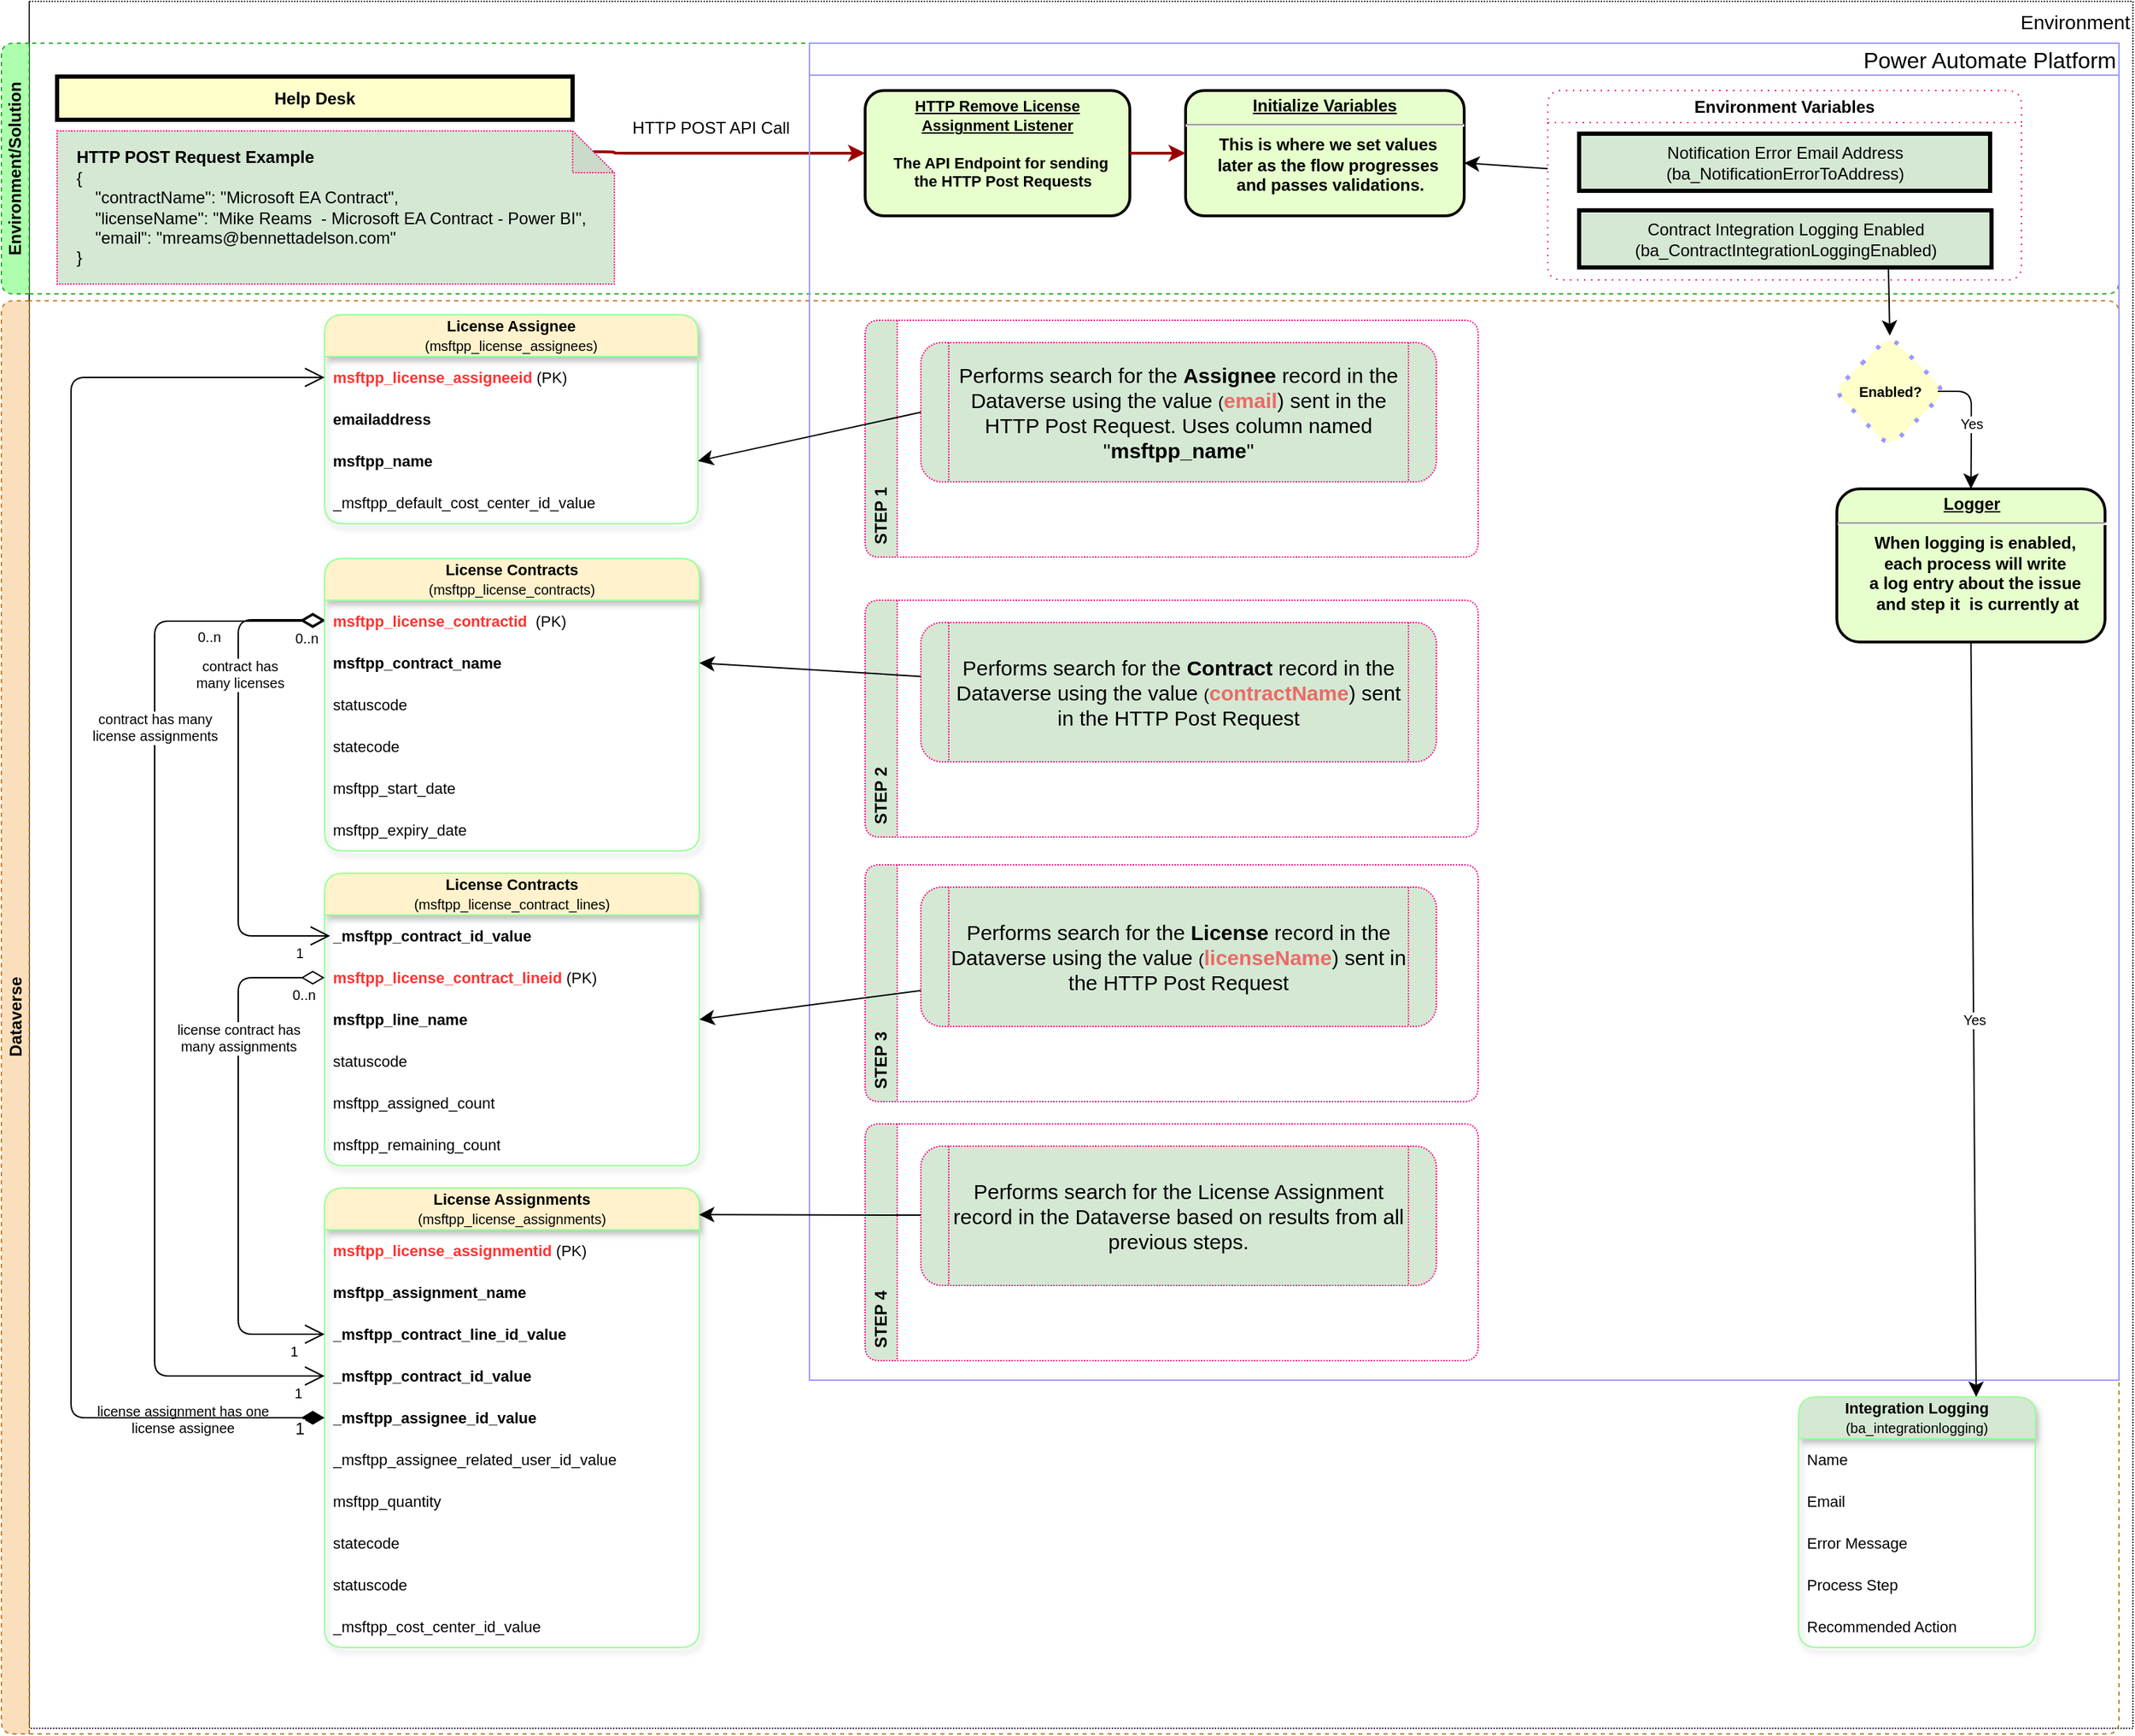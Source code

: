 <mxfile version="20.8.20" type="github" pages="2">
  <diagram name="HTTP Remove Listener" id="c7558073-3199-34d8-9f00-42111426c3f3">
    <mxGraphModel dx="2702" dy="1169" grid="1" gridSize="10" guides="1" tooltips="1" connect="1" arrows="1" fold="1" page="1" pageScale="1" pageWidth="826" pageHeight="1169" background="none" math="0" shadow="0">
      <root>
        <mxCell id="0" />
        <mxCell id="1" parent="0" />
        <mxCell id="TVsuiHT1ghC6Kj3LhSkQ-101" value="Environment" style="shape=process;whiteSpace=wrap;align=right;verticalAlign=top;size=0;fontStyle=0;strokeWidth=1;fontSize=14;rounded=1;arcSize=0;glass=0;dashed=1;shadow=0;fillColor=#FFFFFF;opacity=80;dashPattern=1 1;" vertex="1" parent="1">
          <mxGeometry x="-780" y="30" width="1510" height="1240" as="geometry" />
        </mxCell>
        <mxCell id="TVsuiHT1ghC6Kj3LhSkQ-143" value="Environment/Solution" style="swimlane;horizontal=0;whiteSpace=wrap;html=1;rounded=1;shadow=0;glass=0;dashed=1;strokeColor=#009900;strokeWidth=1;fontSize=12;fillColor=#99FF99;opacity=80;startSize=20;" vertex="1" parent="1">
          <mxGeometry x="-800" y="60" width="1520" height="180" as="geometry" />
        </mxCell>
        <mxCell id="12" value="Help Desk" style="whiteSpace=wrap;align=center;verticalAlign=middle;fontStyle=1;strokeWidth=3;fillColor=#FFFFCC" parent="TVsuiHT1ghC6Kj3LhSkQ-143" vertex="1">
          <mxGeometry x="40" y="24" width="370" height="31" as="geometry" />
        </mxCell>
        <mxCell id="52" value="HTTP POST API Call" style="text;spacingTop=-5;align=center" parent="TVsuiHT1ghC6Kj3LhSkQ-143" vertex="1">
          <mxGeometry x="474" y="52" width="71" height="20" as="geometry" />
        </mxCell>
        <mxCell id="55" value="" style="edgeStyle=elbowEdgeStyle;elbow=horizontal;strokeColor=#990000;strokeWidth=2;exitX=0;exitY=0;exitDx=385;exitDy=15;entryX=0;entryY=0.5;entryDx=0;entryDy=0;exitPerimeter=0;" parent="1" source="NLZe6_HgKIpcnijliFFJ-106" target="2" edge="1">
          <mxGeometry width="100" height="100" relative="1" as="geometry">
            <mxPoint x="-510" y="450" as="sourcePoint" />
            <mxPoint x="-410" y="350" as="targetPoint" />
            <Array as="points">
              <mxPoint x="-360" y="130" />
            </Array>
          </mxGeometry>
        </mxCell>
        <mxCell id="TVsuiHT1ghC6Kj3LhSkQ-110" value="Dataverse" style="swimlane;horizontal=0;whiteSpace=wrap;html=1;rounded=1;shadow=0;glass=0;dashed=1;strokeColor=#b46504;strokeWidth=1;fontSize=12;fillColor=#fad7ac;opacity=80;startSize=20;" vertex="1" parent="1">
          <mxGeometry x="-800" y="245" width="1520" height="1029" as="geometry" />
        </mxCell>
        <mxCell id="TVsuiHT1ghC6Kj3LhSkQ-102" value="&lt;b&gt;License Assignee&lt;/b&gt;&lt;br&gt;&lt;font style=&quot;font-size: 10px;&quot;&gt;(msftpp_license_assignees)&lt;/font&gt;" style="swimlane;fontStyle=0;childLayout=stackLayout;horizontal=1;startSize=30;horizontalStack=0;resizeParent=1;resizeParentMax=0;resizeLast=0;collapsible=1;marginBottom=0;whiteSpace=wrap;html=1;rounded=1;shadow=1;glass=0;strokeWidth=1;fontSize=11;strokeColor=#99FF99;fillColor=#FFF2CC;" vertex="1" parent="TVsuiHT1ghC6Kj3LhSkQ-110">
          <mxGeometry x="232" y="10" width="268" height="150" as="geometry" />
        </mxCell>
        <mxCell id="TVsuiHT1ghC6Kj3LhSkQ-103" value="msftpp_license_assigneeid&amp;nbsp;&lt;span style=&quot;font-weight: normal;&quot;&gt;&lt;font style=&quot;border-color: var(--border-color);&quot; color=&quot;#000000&quot;&gt;(PK)&lt;/font&gt;&lt;/span&gt;" style="text;strokeColor=none;fillColor=none;align=left;verticalAlign=middle;spacingLeft=4;spacingRight=4;overflow=hidden;points=[[0,0.5],[1,0.5]];portConstraint=eastwest;rotatable=0;whiteSpace=wrap;html=1;fontSize=11;fontStyle=1;shadow=0;fontColor=#FF3333;" vertex="1" parent="TVsuiHT1ghC6Kj3LhSkQ-102">
          <mxGeometry y="30" width="268" height="30" as="geometry" />
        </mxCell>
        <mxCell id="TVsuiHT1ghC6Kj3LhSkQ-104" value="emailaddress" style="text;strokeColor=none;fillColor=none;align=left;verticalAlign=middle;spacingLeft=4;spacingRight=4;overflow=hidden;points=[[0,0.5],[1,0.5]];portConstraint=eastwest;rotatable=0;whiteSpace=wrap;html=1;fontSize=11;fontStyle=1" vertex="1" parent="TVsuiHT1ghC6Kj3LhSkQ-102">
          <mxGeometry y="60" width="268" height="30" as="geometry" />
        </mxCell>
        <mxCell id="TVsuiHT1ghC6Kj3LhSkQ-105" value="msftpp_name" style="text;strokeColor=none;fillColor=none;align=left;verticalAlign=middle;spacingLeft=4;spacingRight=4;overflow=hidden;points=[[0,0.5],[1,0.5]];portConstraint=eastwest;rotatable=0;whiteSpace=wrap;html=1;fontSize=11;fontStyle=1" vertex="1" parent="TVsuiHT1ghC6Kj3LhSkQ-102">
          <mxGeometry y="90" width="268" height="30" as="geometry" />
        </mxCell>
        <mxCell id="TVsuiHT1ghC6Kj3LhSkQ-106" value="_msftpp_default_cost_center_id_value" style="text;strokeColor=none;fillColor=none;align=left;verticalAlign=middle;spacingLeft=4;spacingRight=4;overflow=hidden;points=[[0,0.5],[1,0.5]];portConstraint=eastwest;rotatable=0;whiteSpace=wrap;html=1;fontSize=11;fontStyle=0" vertex="1" parent="TVsuiHT1ghC6Kj3LhSkQ-102">
          <mxGeometry y="120" width="268" height="30" as="geometry" />
        </mxCell>
        <mxCell id="TVsuiHT1ghC6Kj3LhSkQ-111" value="&lt;b&gt;License Contracts &lt;br&gt;&lt;/b&gt;&lt;font style=&quot;font-size: 10px;&quot;&gt;(msftpp_license_contracts)&lt;/font&gt;" style="swimlane;fontStyle=0;childLayout=stackLayout;horizontal=1;startSize=30;horizontalStack=0;resizeParent=1;resizeParentMax=0;resizeLast=0;collapsible=1;marginBottom=0;whiteSpace=wrap;html=1;rounded=1;shadow=1;glass=0;strokeWidth=1;fontSize=11;strokeColor=#99FF99;fillColor=#FFF2CC;" vertex="1" parent="TVsuiHT1ghC6Kj3LhSkQ-110">
          <mxGeometry x="232" y="185" width="269" height="210" as="geometry" />
        </mxCell>
        <mxCell id="TVsuiHT1ghC6Kj3LhSkQ-112" value="msftpp_license_contractid&amp;nbsp;&amp;nbsp;&lt;span style=&quot;font-weight: normal;&quot;&gt;&lt;font color=&quot;#000000&quot;&gt;(PK)&lt;/font&gt;&lt;/span&gt;" style="text;strokeColor=none;fillColor=none;align=left;verticalAlign=middle;spacingLeft=4;spacingRight=4;overflow=hidden;points=[[0,0.5],[1,0.5]];portConstraint=eastwest;rotatable=0;whiteSpace=wrap;html=1;fontSize=11;fontStyle=1;shadow=0;fontColor=#FF3333;" vertex="1" parent="TVsuiHT1ghC6Kj3LhSkQ-111">
          <mxGeometry y="30" width="269" height="30" as="geometry" />
        </mxCell>
        <mxCell id="TVsuiHT1ghC6Kj3LhSkQ-113" value="msftpp_contract_name" style="text;strokeColor=none;fillColor=none;align=left;verticalAlign=middle;spacingLeft=4;spacingRight=4;overflow=hidden;points=[[0,0.5],[1,0.5]];portConstraint=eastwest;rotatable=0;whiteSpace=wrap;html=1;fontSize=11;fontStyle=1" vertex="1" parent="TVsuiHT1ghC6Kj3LhSkQ-111">
          <mxGeometry y="60" width="269" height="30" as="geometry" />
        </mxCell>
        <mxCell id="TVsuiHT1ghC6Kj3LhSkQ-114" value="statuscode" style="text;strokeColor=none;fillColor=none;align=left;verticalAlign=middle;spacingLeft=4;spacingRight=4;overflow=hidden;points=[[0,0.5],[1,0.5]];portConstraint=eastwest;rotatable=0;whiteSpace=wrap;html=1;fontSize=11;fontStyle=0" vertex="1" parent="TVsuiHT1ghC6Kj3LhSkQ-111">
          <mxGeometry y="90" width="269" height="30" as="geometry" />
        </mxCell>
        <mxCell id="TVsuiHT1ghC6Kj3LhSkQ-115" value="statecode" style="text;strokeColor=none;fillColor=none;align=left;verticalAlign=middle;spacingLeft=4;spacingRight=4;overflow=hidden;points=[[0,0.5],[1,0.5]];portConstraint=eastwest;rotatable=0;whiteSpace=wrap;html=1;fontSize=11;fontStyle=0" vertex="1" parent="TVsuiHT1ghC6Kj3LhSkQ-111">
          <mxGeometry y="120" width="269" height="30" as="geometry" />
        </mxCell>
        <mxCell id="TVsuiHT1ghC6Kj3LhSkQ-116" value="msftpp_start_date" style="text;strokeColor=none;fillColor=none;align=left;verticalAlign=middle;spacingLeft=4;spacingRight=4;overflow=hidden;points=[[0,0.5],[1,0.5]];portConstraint=eastwest;rotatable=0;whiteSpace=wrap;html=1;fontSize=11;fontStyle=0" vertex="1" parent="TVsuiHT1ghC6Kj3LhSkQ-111">
          <mxGeometry y="150" width="269" height="30" as="geometry" />
        </mxCell>
        <mxCell id="NLZe6_HgKIpcnijliFFJ-68" value="msftpp_expiry_date" style="text;strokeColor=none;fillColor=none;align=left;verticalAlign=middle;spacingLeft=4;spacingRight=4;overflow=hidden;points=[[0,0.5],[1,0.5]];portConstraint=eastwest;rotatable=0;whiteSpace=wrap;html=1;fontSize=11;fontStyle=0" vertex="1" parent="TVsuiHT1ghC6Kj3LhSkQ-111">
          <mxGeometry y="180" width="269" height="30" as="geometry" />
        </mxCell>
        <mxCell id="TVsuiHT1ghC6Kj3LhSkQ-118" value="&lt;b&gt;License Assignments&lt;br&gt;&lt;/b&gt;&lt;font style=&quot;font-size: 10px;&quot;&gt;(msftpp_license_assignments)&lt;/font&gt;" style="swimlane;fontStyle=0;childLayout=stackLayout;horizontal=1;startSize=30;horizontalStack=0;resizeParent=1;resizeParentMax=0;resizeLast=0;collapsible=1;marginBottom=0;whiteSpace=wrap;html=1;rounded=1;shadow=1;glass=0;strokeWidth=1;fontSize=11;strokeColor=#99FF99;fillColor=#FFF2CC;" vertex="1" parent="TVsuiHT1ghC6Kj3LhSkQ-110">
          <mxGeometry x="232" y="637" width="269" height="330" as="geometry" />
        </mxCell>
        <mxCell id="TVsuiHT1ghC6Kj3LhSkQ-119" value="msftpp_license_assignmentid&amp;nbsp;&lt;span style=&quot;font-weight: normal;&quot;&gt;&lt;font color=&quot;#000000&quot;&gt;(PK)&lt;/font&gt;&lt;/span&gt;" style="text;strokeColor=none;fillColor=none;align=left;verticalAlign=middle;spacingLeft=4;spacingRight=4;overflow=hidden;points=[[0,0.5],[1,0.5]];portConstraint=eastwest;rotatable=0;whiteSpace=wrap;html=1;fontSize=11;fontStyle=1;shadow=0;fontColor=#FF3333;" vertex="1" parent="TVsuiHT1ghC6Kj3LhSkQ-118">
          <mxGeometry y="30" width="269" height="30" as="geometry" />
        </mxCell>
        <mxCell id="TVsuiHT1ghC6Kj3LhSkQ-120" value="msftpp_assignment_name" style="text;strokeColor=none;fillColor=none;align=left;verticalAlign=middle;spacingLeft=4;spacingRight=4;overflow=hidden;points=[[0,0.5],[1,0.5]];portConstraint=eastwest;rotatable=0;whiteSpace=wrap;html=1;fontSize=11;fontStyle=1" vertex="1" parent="TVsuiHT1ghC6Kj3LhSkQ-118">
          <mxGeometry y="60" width="269" height="30" as="geometry" />
        </mxCell>
        <mxCell id="TVsuiHT1ghC6Kj3LhSkQ-122" value="_msftpp_contract_line_id_value" style="text;strokeColor=none;fillColor=none;align=left;verticalAlign=middle;spacingLeft=4;spacingRight=4;overflow=hidden;points=[[0,0.5],[1,0.5]];portConstraint=eastwest;rotatable=0;whiteSpace=wrap;html=1;fontSize=11;fontStyle=1" vertex="1" parent="TVsuiHT1ghC6Kj3LhSkQ-118">
          <mxGeometry y="90" width="269" height="30" as="geometry" />
        </mxCell>
        <mxCell id="TVsuiHT1ghC6Kj3LhSkQ-121" value="_msftpp_contract_id_value" style="text;strokeColor=none;fillColor=none;align=left;verticalAlign=middle;spacingLeft=4;spacingRight=4;overflow=hidden;points=[[0,0.5],[1,0.5]];portConstraint=eastwest;rotatable=0;whiteSpace=wrap;html=1;fontSize=11;fontStyle=1" vertex="1" parent="TVsuiHT1ghC6Kj3LhSkQ-118">
          <mxGeometry y="120" width="269" height="30" as="geometry" />
        </mxCell>
        <mxCell id="TVsuiHT1ghC6Kj3LhSkQ-123" value="_msftpp_assignee_id_value" style="text;strokeColor=none;fillColor=none;align=left;verticalAlign=middle;spacingLeft=4;spacingRight=4;overflow=hidden;points=[[0,0.5],[1,0.5]];portConstraint=eastwest;rotatable=0;whiteSpace=wrap;html=1;fontSize=11;fontStyle=1" vertex="1" parent="TVsuiHT1ghC6Kj3LhSkQ-118">
          <mxGeometry y="150" width="269" height="30" as="geometry" />
        </mxCell>
        <mxCell id="TVsuiHT1ghC6Kj3LhSkQ-142" value="_msftpp_assignee_related_user_id_value" style="text;strokeColor=none;fillColor=none;align=left;verticalAlign=middle;spacingLeft=4;spacingRight=4;overflow=hidden;points=[[0,0.5],[1,0.5]];portConstraint=eastwest;rotatable=0;whiteSpace=wrap;html=1;fontSize=11;fontStyle=0" vertex="1" parent="TVsuiHT1ghC6Kj3LhSkQ-118">
          <mxGeometry y="180" width="269" height="30" as="geometry" />
        </mxCell>
        <mxCell id="TVsuiHT1ghC6Kj3LhSkQ-139" value="msftpp_quantity" style="text;strokeColor=none;fillColor=none;align=left;verticalAlign=middle;spacingLeft=4;spacingRight=4;overflow=hidden;points=[[0,0.5],[1,0.5]];portConstraint=eastwest;rotatable=0;whiteSpace=wrap;html=1;fontSize=11;fontStyle=0" vertex="1" parent="TVsuiHT1ghC6Kj3LhSkQ-118">
          <mxGeometry y="210" width="269" height="30" as="geometry" />
        </mxCell>
        <mxCell id="TVsuiHT1ghC6Kj3LhSkQ-140" value="statecode" style="text;strokeColor=none;fillColor=none;align=left;verticalAlign=middle;spacingLeft=4;spacingRight=4;overflow=hidden;points=[[0,0.5],[1,0.5]];portConstraint=eastwest;rotatable=0;whiteSpace=wrap;html=1;fontSize=11;fontStyle=0" vertex="1" parent="TVsuiHT1ghC6Kj3LhSkQ-118">
          <mxGeometry y="240" width="269" height="30" as="geometry" />
        </mxCell>
        <mxCell id="TVsuiHT1ghC6Kj3LhSkQ-141" value="statuscode" style="text;strokeColor=none;fillColor=none;align=left;verticalAlign=middle;spacingLeft=4;spacingRight=4;overflow=hidden;points=[[0,0.5],[1,0.5]];portConstraint=eastwest;rotatable=0;whiteSpace=wrap;html=1;fontSize=11;fontStyle=0" vertex="1" parent="TVsuiHT1ghC6Kj3LhSkQ-118">
          <mxGeometry y="270" width="269" height="30" as="geometry" />
        </mxCell>
        <mxCell id="TVsuiHT1ghC6Kj3LhSkQ-189" value="_msftpp_cost_center_id_value" style="text;strokeColor=none;fillColor=none;align=left;verticalAlign=middle;spacingLeft=4;spacingRight=4;overflow=hidden;points=[[0,0.5],[1,0.5]];portConstraint=eastwest;rotatable=0;whiteSpace=wrap;html=1;fontSize=11;fontStyle=0" vertex="1" parent="TVsuiHT1ghC6Kj3LhSkQ-118">
          <mxGeometry y="300" width="269" height="30" as="geometry" />
        </mxCell>
        <mxCell id="TVsuiHT1ghC6Kj3LhSkQ-124" value="&lt;b&gt;License Contracts &lt;br&gt;&lt;/b&gt;&lt;font style=&quot;font-size: 10px;&quot;&gt;(msftpp_license_contract_lines)&lt;/font&gt;" style="swimlane;fontStyle=0;childLayout=stackLayout;horizontal=1;startSize=30;horizontalStack=0;resizeParent=1;resizeParentMax=0;resizeLast=0;collapsible=1;marginBottom=0;whiteSpace=wrap;html=1;rounded=1;shadow=1;glass=0;strokeWidth=1;fontSize=11;strokeColor=#99FF99;fillColor=#FFF2CC;" vertex="1" parent="TVsuiHT1ghC6Kj3LhSkQ-110">
          <mxGeometry x="232" y="411" width="269" height="210" as="geometry" />
        </mxCell>
        <mxCell id="TVsuiHT1ghC6Kj3LhSkQ-126" value="_msftpp_contract_id_value" style="text;strokeColor=none;fillColor=none;align=left;verticalAlign=middle;spacingLeft=4;spacingRight=4;overflow=hidden;points=[[0,0.5],[1,0.5]];portConstraint=eastwest;rotatable=0;whiteSpace=wrap;html=1;fontSize=11;fontStyle=1" vertex="1" parent="TVsuiHT1ghC6Kj3LhSkQ-124">
          <mxGeometry y="30" width="269" height="30" as="geometry" />
        </mxCell>
        <mxCell id="TVsuiHT1ghC6Kj3LhSkQ-125" value="msftpp_license_contract_lineid&amp;nbsp;&lt;span style=&quot;font-weight: normal;&quot;&gt;&lt;font color=&quot;#000000&quot;&gt;(PK)&lt;/font&gt;&lt;/span&gt;" style="text;strokeColor=none;fillColor=none;align=left;verticalAlign=middle;spacingLeft=4;spacingRight=4;overflow=hidden;points=[[0,0.5],[1,0.5]];portConstraint=eastwest;rotatable=0;whiteSpace=wrap;html=1;fontSize=11;fontStyle=1;shadow=0;fontColor=#FF3333;" vertex="1" parent="TVsuiHT1ghC6Kj3LhSkQ-124">
          <mxGeometry y="60" width="269" height="30" as="geometry" />
        </mxCell>
        <mxCell id="TVsuiHT1ghC6Kj3LhSkQ-127" value="msftpp_line_name" style="text;strokeColor=none;fillColor=none;align=left;verticalAlign=middle;spacingLeft=4;spacingRight=4;overflow=hidden;points=[[0,0.5],[1,0.5]];portConstraint=eastwest;rotatable=0;whiteSpace=wrap;html=1;fontSize=11;fontStyle=1" vertex="1" parent="TVsuiHT1ghC6Kj3LhSkQ-124">
          <mxGeometry y="90" width="269" height="30" as="geometry" />
        </mxCell>
        <mxCell id="TVsuiHT1ghC6Kj3LhSkQ-129" value="statuscode" style="text;strokeColor=none;fillColor=none;align=left;verticalAlign=middle;spacingLeft=4;spacingRight=4;overflow=hidden;points=[[0,0.5],[1,0.5]];portConstraint=eastwest;rotatable=0;whiteSpace=wrap;html=1;fontSize=11;fontStyle=0" vertex="1" parent="TVsuiHT1ghC6Kj3LhSkQ-124">
          <mxGeometry y="120" width="269" height="30" as="geometry" />
        </mxCell>
        <mxCell id="NLZe6_HgKIpcnijliFFJ-67" value="msftpp_assigned_count" style="text;strokeColor=none;fillColor=none;align=left;verticalAlign=middle;spacingLeft=4;spacingRight=4;overflow=hidden;points=[[0,0.5],[1,0.5]];portConstraint=eastwest;rotatable=0;whiteSpace=wrap;html=1;fontSize=11;fontStyle=0" vertex="1" parent="TVsuiHT1ghC6Kj3LhSkQ-124">
          <mxGeometry y="150" width="269" height="30" as="geometry" />
        </mxCell>
        <mxCell id="NLZe6_HgKIpcnijliFFJ-73" value="msftpp_remaining_count" style="text;strokeColor=none;fillColor=none;align=left;verticalAlign=middle;spacingLeft=4;spacingRight=4;overflow=hidden;points=[[0,0.5],[1,0.5]];portConstraint=eastwest;rotatable=0;whiteSpace=wrap;html=1;fontSize=11;fontStyle=0" vertex="1" parent="TVsuiHT1ghC6Kj3LhSkQ-124">
          <mxGeometry y="180" width="269" height="30" as="geometry" />
        </mxCell>
        <mxCell id="TVsuiHT1ghC6Kj3LhSkQ-130" value="&lt;b&gt;Integration Logging&lt;br&gt;&lt;/b&gt;&lt;font style=&quot;font-size: 10px;&quot;&gt;(ba_integrationlogging)&lt;/font&gt;" style="swimlane;fontStyle=0;childLayout=stackLayout;horizontal=1;startSize=30;horizontalStack=0;resizeParent=1;resizeParentMax=0;resizeLast=0;collapsible=1;marginBottom=0;whiteSpace=wrap;html=1;rounded=1;shadow=1;glass=0;strokeWidth=1;fontSize=11;strokeColor=#99FF99;fillColor=#D5E8D4;" vertex="1" parent="TVsuiHT1ghC6Kj3LhSkQ-110">
          <mxGeometry x="1290" y="787" width="170" height="180" as="geometry" />
        </mxCell>
        <mxCell id="TVsuiHT1ghC6Kj3LhSkQ-132" value="Name" style="text;strokeColor=none;fillColor=none;align=left;verticalAlign=middle;spacingLeft=4;spacingRight=4;overflow=hidden;points=[[0,0.5],[1,0.5]];portConstraint=eastwest;rotatable=0;whiteSpace=wrap;html=1;fontSize=11;fontStyle=0" vertex="1" parent="TVsuiHT1ghC6Kj3LhSkQ-130">
          <mxGeometry y="30" width="170" height="30" as="geometry" />
        </mxCell>
        <mxCell id="TVsuiHT1ghC6Kj3LhSkQ-133" value="Email" style="text;strokeColor=none;fillColor=none;align=left;verticalAlign=middle;spacingLeft=4;spacingRight=4;overflow=hidden;points=[[0,0.5],[1,0.5]];portConstraint=eastwest;rotatable=0;whiteSpace=wrap;html=1;fontSize=11;fontStyle=0" vertex="1" parent="TVsuiHT1ghC6Kj3LhSkQ-130">
          <mxGeometry y="60" width="170" height="30" as="geometry" />
        </mxCell>
        <mxCell id="TVsuiHT1ghC6Kj3LhSkQ-134" value="Error Message" style="text;strokeColor=none;fillColor=none;align=left;verticalAlign=middle;spacingLeft=4;spacingRight=4;overflow=hidden;points=[[0,0.5],[1,0.5]];portConstraint=eastwest;rotatable=0;whiteSpace=wrap;html=1;fontSize=11;fontStyle=0" vertex="1" parent="TVsuiHT1ghC6Kj3LhSkQ-130">
          <mxGeometry y="90" width="170" height="30" as="geometry" />
        </mxCell>
        <mxCell id="TVsuiHT1ghC6Kj3LhSkQ-135" value="Process Step" style="text;strokeColor=none;fillColor=none;align=left;verticalAlign=middle;spacingLeft=4;spacingRight=4;overflow=hidden;points=[[0,0.5],[1,0.5]];portConstraint=eastwest;rotatable=0;whiteSpace=wrap;html=1;fontSize=11;fontStyle=0" vertex="1" parent="TVsuiHT1ghC6Kj3LhSkQ-130">
          <mxGeometry y="120" width="170" height="30" as="geometry" />
        </mxCell>
        <mxCell id="TVsuiHT1ghC6Kj3LhSkQ-136" value="Recommended Action" style="text;strokeColor=none;fillColor=none;align=left;verticalAlign=middle;spacingLeft=4;spacingRight=4;overflow=hidden;points=[[0,0.5],[1,0.5]];portConstraint=eastwest;rotatable=0;whiteSpace=wrap;html=1;fontSize=11;fontStyle=0" vertex="1" parent="TVsuiHT1ghC6Kj3LhSkQ-130">
          <mxGeometry y="150" width="170" height="30" as="geometry" />
        </mxCell>
        <mxCell id="TVsuiHT1ghC6Kj3LhSkQ-179" value="contract has &lt;br&gt;many licenses" style="endArrow=open;endSize=12;startArrow=diamondThin;startSize=14;startFill=0;edgeStyle=orthogonalEdgeStyle;rounded=1;fontSize=10;fontColor=#000000;jumpStyle=arc;labelPosition=center;verticalLabelPosition=top;align=center;verticalAlign=middle;textDirection=ltr;html=1;" edge="1" parent="TVsuiHT1ghC6Kj3LhSkQ-110" source="TVsuiHT1ghC6Kj3LhSkQ-112">
          <mxGeometry x="-0.434" y="1" relative="1" as="geometry">
            <mxPoint x="213" y="229" as="sourcePoint" />
            <mxPoint x="236" y="456" as="targetPoint" />
            <Array as="points">
              <mxPoint x="170" y="229" />
              <mxPoint x="170" y="456" />
            </Array>
            <mxPoint as="offset" />
          </mxGeometry>
        </mxCell>
        <mxCell id="TVsuiHT1ghC6Kj3LhSkQ-180" value="0..n" style="edgeLabel;resizable=0;html=1;align=left;verticalAlign=top;rounded=1;shadow=0;glass=0;dashed=1;dashPattern=1 1;sketch=1;strokeColor=#009900;strokeWidth=1;fontSize=10;fontColor=#000000;fillColor=#99FF99;opacity=80;" connectable="0" vertex="1" parent="TVsuiHT1ghC6Kj3LhSkQ-179">
          <mxGeometry x="-1" relative="1" as="geometry">
            <mxPoint x="-93" as="offset" />
          </mxGeometry>
        </mxCell>
        <mxCell id="TVsuiHT1ghC6Kj3LhSkQ-181" value="1" style="edgeLabel;resizable=0;html=1;align=right;verticalAlign=top;rounded=1;shadow=0;glass=0;dashed=1;dashPattern=1 1;sketch=1;strokeColor=#009900;strokeWidth=1;fontSize=10;fontColor=#000000;fillColor=#99FF99;opacity=80;" connectable="0" vertex="1" parent="TVsuiHT1ghC6Kj3LhSkQ-179">
          <mxGeometry x="1" relative="1" as="geometry">
            <mxPoint x="-19" as="offset" />
          </mxGeometry>
        </mxCell>
        <mxCell id="TVsuiHT1ghC6Kj3LhSkQ-182" value="contract has many&lt;br&gt;license assignments" style="endArrow=open;html=1;endSize=12;startArrow=diamondThin;startSize=14;startFill=0;edgeStyle=orthogonalEdgeStyle;rounded=1;fontSize=10;fontColor=#000000;exitX=0;exitY=0.5;exitDx=0;exitDy=0;" edge="1" parent="TVsuiHT1ghC6Kj3LhSkQ-110" source="TVsuiHT1ghC6Kj3LhSkQ-112" target="TVsuiHT1ghC6Kj3LhSkQ-121">
          <mxGeometry x="-0.497" relative="1" as="geometry">
            <mxPoint x="-137" y="429" as="sourcePoint" />
            <mxPoint x="253" y="772" as="targetPoint" />
            <Array as="points">
              <mxPoint x="110" y="230" />
              <mxPoint x="110" y="772" />
            </Array>
            <mxPoint as="offset" />
          </mxGeometry>
        </mxCell>
        <mxCell id="TVsuiHT1ghC6Kj3LhSkQ-183" value="0..n" style="edgeLabel;resizable=0;html=1;align=left;verticalAlign=top;rounded=1;shadow=0;glass=0;dashed=1;dashPattern=1 1;sketch=1;strokeColor=#009900;strokeWidth=1;fontSize=10;fontColor=#000000;fillColor=#99FF99;opacity=80;" connectable="0" vertex="1" parent="TVsuiHT1ghC6Kj3LhSkQ-182">
          <mxGeometry x="-1" relative="1" as="geometry">
            <mxPoint x="-23" as="offset" />
          </mxGeometry>
        </mxCell>
        <mxCell id="TVsuiHT1ghC6Kj3LhSkQ-184" value="1" style="edgeLabel;resizable=0;html=1;align=right;verticalAlign=top;rounded=1;shadow=0;glass=0;dashed=1;dashPattern=1 1;sketch=1;strokeColor=#009900;strokeWidth=1;fontSize=10;fontColor=#000000;fillColor=#99FF99;opacity=80;" connectable="0" vertex="1" parent="TVsuiHT1ghC6Kj3LhSkQ-182">
          <mxGeometry x="1" relative="1" as="geometry">
            <mxPoint x="-16" as="offset" />
          </mxGeometry>
        </mxCell>
        <mxCell id="NLZe6_HgKIpcnijliFFJ-74" value="license contract has &lt;br&gt;many assignments" style="endArrow=open;endSize=12;startArrow=diamondThin;startSize=14;startFill=0;edgeStyle=orthogonalEdgeStyle;rounded=1;fontSize=10;fontColor=#000000;jumpStyle=arc;labelPosition=center;verticalLabelPosition=top;align=center;verticalAlign=middle;textDirection=ltr;html=1;exitX=0;exitY=0.5;exitDx=0;exitDy=0;entryX=0;entryY=0.5;entryDx=0;entryDy=0;" edge="1" parent="TVsuiHT1ghC6Kj3LhSkQ-110" source="TVsuiHT1ghC6Kj3LhSkQ-125" target="TVsuiHT1ghC6Kj3LhSkQ-122">
          <mxGeometry x="-0.448" relative="1" as="geometry">
            <mxPoint x="223" y="268" as="sourcePoint" />
            <mxPoint x="246" y="495" as="targetPoint" />
            <Array as="points">
              <mxPoint x="170" y="486" />
              <mxPoint x="170" y="742" />
            </Array>
            <mxPoint as="offset" />
          </mxGeometry>
        </mxCell>
        <mxCell id="NLZe6_HgKIpcnijliFFJ-75" value="0..n" style="edgeLabel;resizable=0;html=1;align=left;verticalAlign=top;rounded=1;shadow=0;glass=0;dashed=1;dashPattern=1 1;sketch=1;strokeColor=#009900;strokeWidth=1;fontSize=10;fontColor=#000000;fillColor=#99FF99;opacity=80;" connectable="0" vertex="1" parent="NLZe6_HgKIpcnijliFFJ-74">
          <mxGeometry x="-1" relative="1" as="geometry">
            <mxPoint x="-25" as="offset" />
          </mxGeometry>
        </mxCell>
        <mxCell id="NLZe6_HgKIpcnijliFFJ-76" value="1" style="edgeLabel;resizable=0;html=1;align=right;verticalAlign=top;rounded=1;shadow=0;glass=0;dashed=1;dashPattern=1 1;sketch=1;strokeColor=#009900;strokeWidth=1;fontSize=10;fontColor=#000000;fillColor=#99FF99;opacity=80;" connectable="0" vertex="1" parent="NLZe6_HgKIpcnijliFFJ-74">
          <mxGeometry x="1" relative="1" as="geometry">
            <mxPoint x="-19" as="offset" />
          </mxGeometry>
        </mxCell>
        <mxCell id="NLZe6_HgKIpcnijliFFJ-85" value="1" style="endArrow=open;html=1;endSize=12;startArrow=diamondThin;startSize=14;startFill=1;edgeStyle=orthogonalEdgeStyle;align=left;verticalAlign=bottom;rounded=1;fontSize=12;fontColor=#000000;entryX=0;entryY=0.5;entryDx=0;entryDy=0;exitX=0;exitY=0.5;exitDx=0;exitDy=0;" edge="1" parent="TVsuiHT1ghC6Kj3LhSkQ-110" source="TVsuiHT1ghC6Kj3LhSkQ-123" target="TVsuiHT1ghC6Kj3LhSkQ-103">
          <mxGeometry x="-0.959" y="17" relative="1" as="geometry">
            <mxPoint x="-210" y="439" as="sourcePoint" />
            <mxPoint x="-50" y="439" as="targetPoint" />
            <Array as="points">
              <mxPoint x="50" y="802" />
              <mxPoint x="50" y="55" />
            </Array>
            <mxPoint as="offset" />
          </mxGeometry>
        </mxCell>
        <mxCell id="NLZe6_HgKIpcnijliFFJ-87" value="&lt;div style=&quot;font-size: 10px;&quot;&gt;license assignment has one&lt;/div&gt;&lt;div style=&quot;font-size: 10px;&quot;&gt;license assignee&lt;/div&gt;" style="edgeLabel;html=1;align=center;verticalAlign=middle;resizable=0;points=[];fontSize=10;fontColor=#000000;labelBackgroundColor=none;" vertex="1" connectable="0" parent="NLZe6_HgKIpcnijliFFJ-85">
          <mxGeometry x="-0.304" y="-2" relative="1" as="geometry">
            <mxPoint x="78" y="205" as="offset" />
          </mxGeometry>
        </mxCell>
        <mxCell id="NLZe6_HgKIpcnijliFFJ-69" value="Power Automate Platform" style="swimlane;whiteSpace=wrap;html=1;fontSize=16;strokeColor=#9999FF;fontStyle=0;align=right;" vertex="1" parent="1">
          <mxGeometry x="-220" y="60" width="940" height="960" as="geometry" />
        </mxCell>
        <mxCell id="2" value="&lt;p style=&quot;margin: 0px; margin-top: 4px; text-align: center; text-decoration: underline;&quot;&gt;&lt;/p&gt;&lt;u style=&quot;font-size: 11px;&quot;&gt;&lt;font style=&quot;font-size: 11px;&quot;&gt;HTTP Remove License &lt;br&gt;Assignment Listener&lt;/font&gt;&lt;/u&gt;&lt;p style=&quot;margin: 0px 0px 0px 8px; font-size: 11px;&quot;&gt;&lt;br&gt;&lt;/p&gt;&lt;p style=&quot;margin: 0px 0px 0px 8px; font-size: 11px;&quot;&gt;The API Endpoint for sending&amp;nbsp;&lt;/p&gt;&lt;p style=&quot;margin: 0px 0px 0px 8px; font-size: 11px;&quot;&gt;the HTTP Post Requests&lt;/p&gt;" style="verticalAlign=middle;align=center;overflow=fill;fontSize=12;fontFamily=Helvetica;html=1;rounded=1;fontStyle=1;strokeWidth=2;fillColor=#E6FFCC" parent="NLZe6_HgKIpcnijliFFJ-69" vertex="1">
          <mxGeometry x="40" y="34" width="190" height="90" as="geometry" />
        </mxCell>
        <mxCell id="6" value="&lt;p style=&quot;margin: 0px; margin-top: 4px; text-align: center; text-decoration: underline;&quot;&gt;&lt;strong&gt;Initialize Variables&lt;/strong&gt;&lt;/p&gt;&lt;hr&gt;&lt;p style=&quot;margin: 0px; margin-left: 8px;&quot;&gt;This is where we set values&amp;nbsp;&lt;/p&gt;&lt;p style=&quot;margin: 0px; margin-left: 8px;&quot;&gt;later as the flow progresses&amp;nbsp;&lt;/p&gt;&lt;p style=&quot;margin: 0px; margin-left: 8px;&quot;&gt;and passes validations.&lt;/p&gt;" style="verticalAlign=middle;align=center;overflow=fill;fontSize=12;fontFamily=Helvetica;html=1;rounded=1;fontStyle=1;strokeWidth=2;fillColor=#E6FFCC" parent="NLZe6_HgKIpcnijliFFJ-69" vertex="1">
          <mxGeometry x="270" y="34" width="200" height="90" as="geometry" />
        </mxCell>
        <mxCell id="67" value="" style="edgeStyle=elbowEdgeStyle;elbow=horizontal;strokeColor=#990000;strokeWidth=2;entryX=0;entryY=0.5;entryDx=0;entryDy=0;" parent="NLZe6_HgKIpcnijliFFJ-69" source="2" target="6" edge="1">
          <mxGeometry width="100" height="100" relative="1" as="geometry">
            <mxPoint x="459" y="22" as="sourcePoint" />
            <mxPoint x="533" y="-159" as="targetPoint" />
          </mxGeometry>
        </mxCell>
        <mxCell id="NLZe6_HgKIpcnijliFFJ-97" value="Enabled?" style="rhombus;whiteSpace=wrap;html=1;fillColor=#FFFFCC;fontStyle=1;strokeWidth=3;rounded=1;dashed=1;dashPattern=1 4;labelBackgroundColor=none;strokeColor=#9999FF;fontSize=10;fontColor=#000000;" vertex="1" parent="NLZe6_HgKIpcnijliFFJ-69">
          <mxGeometry x="735.5" y="210" width="80" height="80" as="geometry" />
        </mxCell>
        <mxCell id="NLZe6_HgKIpcnijliFFJ-100" value="Environment Variables" style="swimlane;whiteSpace=wrap;html=1;rounded=1;dashed=1;dashPattern=1 4;labelBackgroundColor=none;strokeColor=#FF0080;strokeWidth=1;fontSize=12;fontColor=#000000;" vertex="1" parent="NLZe6_HgKIpcnijliFFJ-69">
          <mxGeometry x="530" y="34" width="340" height="136" as="geometry" />
        </mxCell>
        <mxCell id="NLZe6_HgKIpcnijliFFJ-104" value="Notification Error Email Address&#xa;(ba_NotificationErrorToAddress)" style="whiteSpace=wrap;align=center;verticalAlign=middle;fontStyle=0;strokeWidth=3;fillColor=#D5E8D4;" vertex="1" parent="NLZe6_HgKIpcnijliFFJ-100">
          <mxGeometry x="22.5" y="31" width="295" height="41" as="geometry" />
        </mxCell>
        <mxCell id="NLZe6_HgKIpcnijliFFJ-96" value="Contract Integration Logging Enabled&#xa;(ba_ContractIntegrationLoggingEnabled)" style="whiteSpace=wrap;align=center;verticalAlign=middle;fontStyle=0;strokeWidth=3;fillColor=#D5E8D4;" vertex="1" parent="NLZe6_HgKIpcnijliFFJ-100">
          <mxGeometry x="22.5" y="86" width="296" height="41" as="geometry" />
        </mxCell>
        <mxCell id="NLZe6_HgKIpcnijliFFJ-102" value="" style="endArrow=classic;html=1;rounded=1;fontSize=10;fontColor=#000000;startSize=8;endSize=8;" edge="1" parent="NLZe6_HgKIpcnijliFFJ-69" source="NLZe6_HgKIpcnijliFFJ-100" target="6">
          <mxGeometry width="50" height="50" relative="1" as="geometry">
            <mxPoint x="980" y="310" as="sourcePoint" />
            <mxPoint x="1030" y="260" as="targetPoint" />
          </mxGeometry>
        </mxCell>
        <mxCell id="NLZe6_HgKIpcnijliFFJ-99" value="" style="edgeStyle=none;rounded=1;orthogonalLoop=1;jettySize=auto;html=1;fontSize=10;fontColor=#000000;startSize=8;endSize=8;entryX=0.5;entryY=0;entryDx=0;entryDy=0;exitX=0.75;exitY=1;exitDx=0;exitDy=0;" edge="1" parent="NLZe6_HgKIpcnijliFFJ-69" source="NLZe6_HgKIpcnijliFFJ-96" target="NLZe6_HgKIpcnijliFFJ-97">
          <mxGeometry relative="1" as="geometry">
            <mxPoint x="800" y="688" as="sourcePoint" />
            <mxPoint x="801" y="730" as="targetPoint" />
          </mxGeometry>
        </mxCell>
        <mxCell id="NLZe6_HgKIpcnijliFFJ-108" value="&amp;nbsp; STEP 1" style="swimlane;horizontal=0;whiteSpace=wrap;html=1;rounded=1;dashed=1;dashPattern=1 1;labelBackgroundColor=none;strokeColor=#FF0080;strokeWidth=1;fontSize=12;fontColor=#000000;fillColor=#D5E8D4;align=left;" vertex="1" parent="NLZe6_HgKIpcnijliFFJ-69">
          <mxGeometry x="40" y="199" width="440" height="170" as="geometry" />
        </mxCell>
        <mxCell id="NLZe6_HgKIpcnijliFFJ-109" value="&lt;font style=&quot;border-color: var(--border-color); font-size: 15px;&quot; color=&quot;#000000&quot;&gt;Performs search for the&amp;nbsp;&lt;b style=&quot;border-color: var(--border-color);&quot;&gt;Assignee&amp;nbsp;&lt;/b&gt;record in the Dataverse using the value&amp;nbsp;&lt;/font&gt;(&lt;b style=&quot;border-color: var(--border-color); font-size: 15px;&quot;&gt;&lt;font style=&quot;border-color: var(--border-color);&quot; color=&quot;#ea6b66&quot;&gt;email&lt;/font&gt;&lt;/b&gt;&lt;span style=&quot;border-color: var(--border-color); font-size: 15px;&quot;&gt;) sent in the HTTP Post Request. Uses column named &quot;&lt;b&gt;msftpp_name&lt;/b&gt;&quot;&lt;/span&gt;" style="shape=process;whiteSpace=wrap;html=1;backgroundOutline=1;rounded=1;dashed=1;dashPattern=1 1;labelBackgroundColor=none;strokeColor=#FF0080;strokeWidth=1;fontSize=12;fontColor=#000000;fillColor=#D5E8D4;size=0.054;" vertex="1" parent="NLZe6_HgKIpcnijliFFJ-108">
          <mxGeometry x="40" y="16" width="370" height="100" as="geometry" />
        </mxCell>
        <mxCell id="NLZe6_HgKIpcnijliFFJ-110" value="&amp;nbsp; STEP 2" style="swimlane;horizontal=0;whiteSpace=wrap;html=1;rounded=1;dashed=1;dashPattern=1 1;labelBackgroundColor=none;strokeColor=#FF0080;strokeWidth=1;fontSize=12;fontColor=#000000;fillColor=#D5E8D4;align=left;" vertex="1" parent="NLZe6_HgKIpcnijliFFJ-69">
          <mxGeometry x="40" y="400" width="440" height="170" as="geometry" />
        </mxCell>
        <mxCell id="NLZe6_HgKIpcnijliFFJ-111" value="&lt;font style=&quot;border-color: var(--border-color); font-size: 15px;&quot; color=&quot;#000000&quot;&gt;Performs search for the&amp;nbsp;&lt;b style=&quot;border-color: var(--border-color);&quot;&gt;Contract&amp;nbsp;&lt;/b&gt;record in the Dataverse using the value&amp;nbsp;&lt;/font&gt;(&lt;b style=&quot;border-color: var(--border-color); font-size: 15px;&quot;&gt;&lt;font style=&quot;border-color: var(--border-color);&quot; color=&quot;#ea6b66&quot;&gt;contractName&lt;/font&gt;&lt;/b&gt;&lt;span style=&quot;border-color: var(--border-color); font-size: 15px;&quot;&gt;) sent in the HTTP Post Request&lt;/span&gt;" style="shape=process;whiteSpace=wrap;html=1;backgroundOutline=1;rounded=1;dashed=1;dashPattern=1 1;labelBackgroundColor=none;strokeColor=#FF0080;strokeWidth=1;fontSize=12;fontColor=#000000;fillColor=#D5E8D4;size=0.054;" vertex="1" parent="NLZe6_HgKIpcnijliFFJ-110">
          <mxGeometry x="40" y="16" width="370" height="100" as="geometry" />
        </mxCell>
        <mxCell id="NLZe6_HgKIpcnijliFFJ-112" value="&amp;nbsp; STEP 4" style="swimlane;horizontal=0;whiteSpace=wrap;html=1;rounded=1;dashed=1;dashPattern=1 1;labelBackgroundColor=none;strokeColor=#FF0080;strokeWidth=1;fontSize=12;fontColor=#000000;fillColor=#D5E8D4;align=left;" vertex="1" parent="NLZe6_HgKIpcnijliFFJ-69">
          <mxGeometry x="40" y="776" width="440" height="170" as="geometry" />
        </mxCell>
        <mxCell id="NLZe6_HgKIpcnijliFFJ-113" value="&lt;font style=&quot;font-size: 15px;&quot;&gt;Performs search for the License Assignment record in the Dataverse based on results from all previous steps.&lt;/font&gt;" style="shape=process;whiteSpace=wrap;html=1;backgroundOutline=1;rounded=1;dashed=1;dashPattern=1 1;labelBackgroundColor=none;strokeColor=#FF0080;strokeWidth=1;fontSize=12;fontColor=#000000;fillColor=#D5E8D4;size=0.054;" vertex="1" parent="NLZe6_HgKIpcnijliFFJ-112">
          <mxGeometry x="40" y="16" width="370" height="100" as="geometry" />
        </mxCell>
        <mxCell id="NLZe6_HgKIpcnijliFFJ-114" value="&amp;nbsp; STEP 3" style="swimlane;horizontal=0;whiteSpace=wrap;html=1;rounded=1;dashed=1;dashPattern=1 1;labelBackgroundColor=none;strokeColor=#FF0080;strokeWidth=1;fontSize=12;fontColor=#000000;fillColor=#D5E8D4;align=left;" vertex="1" parent="NLZe6_HgKIpcnijliFFJ-69">
          <mxGeometry x="40" y="590" width="440" height="170" as="geometry" />
        </mxCell>
        <mxCell id="NLZe6_HgKIpcnijliFFJ-115" value="&lt;font style=&quot;border-color: var(--border-color); font-size: 15px;&quot; color=&quot;#000000&quot;&gt;Performs search for the&amp;nbsp;&lt;b style=&quot;border-color: var(--border-color);&quot;&gt;License&amp;nbsp;&lt;/b&gt;record in the Dataverse using the value&amp;nbsp;&lt;/font&gt;(&lt;b style=&quot;border-color: var(--border-color); font-size: 15px;&quot;&gt;&lt;font style=&quot;border-color: var(--border-color);&quot; color=&quot;#ea6b66&quot;&gt;licenseName&lt;/font&gt;&lt;/b&gt;&lt;span style=&quot;border-color: var(--border-color); font-size: 15px;&quot;&gt;) sent in the HTTP Post Request&lt;/span&gt;" style="shape=process;whiteSpace=wrap;html=1;backgroundOutline=1;rounded=1;dashed=1;dashPattern=1 1;labelBackgroundColor=none;strokeColor=#FF0080;strokeWidth=1;fontSize=12;fontColor=#000000;fillColor=#D5E8D4;size=0.054;" vertex="1" parent="NLZe6_HgKIpcnijliFFJ-114">
          <mxGeometry x="40" y="16" width="370" height="100" as="geometry" />
        </mxCell>
        <mxCell id="NLZe6_HgKIpcnijliFFJ-72" value="" style="edgeStyle=none;curved=1;rounded=0;orthogonalLoop=1;jettySize=auto;html=1;fontSize=15;fontColor=#000000;startSize=8;endSize=8;exitX=0;exitY=0.5;exitDx=0;exitDy=0;entryX=1;entryY=0.5;entryDx=0;entryDy=0;" edge="1" parent="1" source="NLZe6_HgKIpcnijliFFJ-109" target="TVsuiHT1ghC6Kj3LhSkQ-105">
          <mxGeometry relative="1" as="geometry" />
        </mxCell>
        <mxCell id="NLZe6_HgKIpcnijliFFJ-89" value="" style="edgeStyle=none;curved=1;rounded=0;orthogonalLoop=1;jettySize=auto;html=1;fontSize=15;fontColor=#000000;startSize=8;endSize=8;entryX=1;entryY=0.5;entryDx=0;entryDy=0;" edge="1" parent="1" source="NLZe6_HgKIpcnijliFFJ-111" target="TVsuiHT1ghC6Kj3LhSkQ-113">
          <mxGeometry relative="1" as="geometry">
            <mxPoint x="-314" y="478" as="targetPoint" />
          </mxGeometry>
        </mxCell>
        <mxCell id="NLZe6_HgKIpcnijliFFJ-91" value="" style="edgeStyle=none;curved=1;rounded=0;orthogonalLoop=1;jettySize=auto;html=1;fontSize=15;fontColor=#000000;startSize=8;endSize=8;entryX=1;entryY=0.5;entryDx=0;entryDy=0;" edge="1" parent="1" source="NLZe6_HgKIpcnijliFFJ-115" target="TVsuiHT1ghC6Kj3LhSkQ-127">
          <mxGeometry relative="1" as="geometry">
            <mxPoint x="-310" y="638" as="targetPoint" />
          </mxGeometry>
        </mxCell>
        <mxCell id="NLZe6_HgKIpcnijliFFJ-94" value="&lt;p style=&quot;margin: 0px; margin-top: 4px; text-align: center; text-decoration: underline;&quot;&gt;&lt;strong&gt;Logger&lt;/strong&gt;&lt;/p&gt;&lt;hr&gt;&lt;p style=&quot;margin: 0px; margin-left: 8px;&quot;&gt;When logging is enabled,&amp;nbsp;&lt;/p&gt;&lt;p style=&quot;margin: 0px; margin-left: 8px;&quot;&gt;each process will write&amp;nbsp;&lt;/p&gt;&lt;p style=&quot;margin: 0px; margin-left: 8px;&quot;&gt;a log entry about the issue&amp;nbsp;&lt;/p&gt;&lt;p style=&quot;margin: 0px; margin-left: 8px;&quot;&gt;and step it&amp;nbsp; is currently at&lt;/p&gt;" style="verticalAlign=middle;align=center;overflow=fill;fontSize=12;fontFamily=Helvetica;html=1;rounded=1;fontStyle=1;strokeWidth=2;fillColor=#E6FFCC" vertex="1" parent="1">
          <mxGeometry x="517.5" y="380" width="192.5" height="110" as="geometry" />
        </mxCell>
        <mxCell id="NLZe6_HgKIpcnijliFFJ-98" value="Yes" style="edgeStyle=none;rounded=1;orthogonalLoop=1;jettySize=auto;html=1;fontSize=10;fontColor=#000000;startSize=8;endSize=8;entryX=0.5;entryY=0;entryDx=0;entryDy=0;" edge="1" parent="1" target="NLZe6_HgKIpcnijliFFJ-94">
          <mxGeometry relative="1" as="geometry">
            <mxPoint x="590" y="310" as="sourcePoint" />
            <Array as="points">
              <mxPoint x="614" y="310" />
              <mxPoint x="614" y="340" />
            </Array>
          </mxGeometry>
        </mxCell>
        <mxCell id="NLZe6_HgKIpcnijliFFJ-105" value="Yes" style="edgeStyle=none;rounded=1;orthogonalLoop=1;jettySize=auto;html=1;fontSize=10;fontColor=#000000;startSize=8;endSize=8;exitX=0.5;exitY=1;exitDx=0;exitDy=0;entryX=0.75;entryY=0;entryDx=0;entryDy=0;" edge="1" parent="1" source="NLZe6_HgKIpcnijliFFJ-94" target="TVsuiHT1ghC6Kj3LhSkQ-130">
          <mxGeometry relative="1" as="geometry">
            <mxPoint x="600" y="320" as="sourcePoint" />
            <mxPoint x="624" y="390" as="targetPoint" />
          </mxGeometry>
        </mxCell>
        <mxCell id="NLZe6_HgKIpcnijliFFJ-106" value="&lt;div&gt;&lt;b&gt;HTTP POST Request Example&lt;/b&gt;&lt;/div&gt;&lt;div&gt;{&lt;/div&gt;&lt;div&gt;&amp;nbsp; &amp;nbsp; &quot;contractName&quot;: &quot;Microsoft EA Contract&quot;,&lt;/div&gt;&lt;div&gt;&amp;nbsp; &amp;nbsp; &quot;licenseName&quot;: &quot;Mike Reams&amp;nbsp; - Microsoft EA Contract - Power BI&quot;,&lt;/div&gt;&lt;div&gt;&amp;nbsp; &amp;nbsp; &quot;email&quot;: &quot;mreams@bennettadelson.com&quot;&lt;/div&gt;&lt;div&gt;}&lt;/div&gt;" style="shape=note;whiteSpace=wrap;html=1;backgroundOutline=1;darkOpacity=0.05;rounded=1;dashed=1;dashPattern=1 1;labelBackgroundColor=none;strokeColor=#FF0080;strokeWidth=1;fontSize=12;fontColor=#000000;fillColor=#D5E8D4;align=left;spacingLeft=12;spacingRight=6;" vertex="1" parent="1">
          <mxGeometry x="-760" y="123" width="400" height="110" as="geometry" />
        </mxCell>
        <mxCell id="NLZe6_HgKIpcnijliFFJ-93" value="" style="edgeStyle=none;curved=1;rounded=0;orthogonalLoop=1;jettySize=auto;html=1;fontSize=15;fontColor=#000000;startSize=8;endSize=8;entryX=0.999;entryY=0.058;entryDx=0;entryDy=0;entryPerimeter=0;" edge="1" parent="1" source="NLZe6_HgKIpcnijliFFJ-113" target="TVsuiHT1ghC6Kj3LhSkQ-118">
          <mxGeometry relative="1" as="geometry">
            <mxPoint x="-299" y="831" as="targetPoint" />
          </mxGeometry>
        </mxCell>
      </root>
    </mxGraphModel>
  </diagram>
  <diagram name="Copy of HTTP Remove Listener" id="ypvfa7grt5v3ssguG929">
    <mxGraphModel dx="1434" dy="768" grid="1" gridSize="10" guides="1" tooltips="1" connect="1" arrows="1" fold="1" page="1" pageScale="1" pageWidth="826" pageHeight="1169" background="none" math="0" shadow="0">
      <root>
        <mxCell id="jyUJX4RZv2pRGdOIUiYw-0" />
        <mxCell id="jyUJX4RZv2pRGdOIUiYw-1" parent="jyUJX4RZv2pRGdOIUiYw-0" />
        <mxCell id="jyUJX4RZv2pRGdOIUiYw-2" value="&lt;p style=&quot;margin: 0px; margin-top: 4px; text-align: center; text-decoration: underline;&quot;&gt;&lt;strong&gt;Process 1&lt;br /&gt;&lt;/strong&gt;&lt;/p&gt;&lt;hr /&gt;&lt;p style=&quot;margin: 0px; margin-left: 8px;&quot;&gt;System Study&lt;/p&gt;&lt;p style=&quot;margin: 0px; margin-left: 8px;&quot;&gt;Preparation&lt;/p&gt;" style="verticalAlign=middle;align=center;overflow=fill;fontSize=12;fontFamily=Helvetica;html=1;rounded=1;fontStyle=1;strokeWidth=3;fillColor=#E6FFCC" vertex="1" parent="jyUJX4RZv2pRGdOIUiYw-1">
          <mxGeometry x="236" y="236" width="110" height="90" as="geometry" />
        </mxCell>
        <mxCell id="jyUJX4RZv2pRGdOIUiYw-3" value="Engineering" style="whiteSpace=wrap;align=center;verticalAlign=middle;fontStyle=1;strokeWidth=3;fillColor=#FFFFCC" vertex="1" parent="jyUJX4RZv2pRGdOIUiYw-1">
          <mxGeometry x="246" y="126" width="90" height="60" as="geometry" />
        </mxCell>
        <mxCell id="jyUJX4RZv2pRGdOIUiYw-4" value="Investors" style="whiteSpace=wrap;align=center;verticalAlign=middle;fontStyle=1;strokeWidth=3;fillColor=#FFFFCC" vertex="1" parent="jyUJX4RZv2pRGdOIUiYw-1">
          <mxGeometry x="40" y="251" width="90" height="60" as="geometry" />
        </mxCell>
        <mxCell id="jyUJX4RZv2pRGdOIUiYw-5" value="ON-DEMAND SYSTEM DEVELOPMENT" style="shape=process;whiteSpace=wrap;align=center;verticalAlign=middle;size=0.048;fontStyle=1;strokeWidth=3;fillColor=#FFCCCC" vertex="1" parent="jyUJX4RZv2pRGdOIUiYw-1">
          <mxGeometry x="201.0" y="391" width="400" height="50" as="geometry" />
        </mxCell>
        <mxCell id="jyUJX4RZv2pRGdOIUiYw-6" value="&lt;p style=&quot;margin: 0px; margin-top: 4px; text-align: center; text-decoration: underline;&quot;&gt;&lt;strong&gt;Process 2&lt;br /&gt;&lt;/strong&gt;&lt;/p&gt;&lt;hr /&gt;&lt;p style=&quot;margin: 0px; margin-left: 8px;&quot;&gt;System Analysis&lt;/p&gt;" style="verticalAlign=middle;align=center;overflow=fill;fontSize=12;fontFamily=Helvetica;html=1;rounded=1;fontStyle=1;strokeWidth=3;fillColor=#E6FFCC" vertex="1" parent="jyUJX4RZv2pRGdOIUiYw-1">
          <mxGeometry x="390" y="146" width="110" height="90" as="geometry" />
        </mxCell>
        <mxCell id="jyUJX4RZv2pRGdOIUiYw-7" value="&lt;p style=&quot;margin: 0px; margin-top: 4px; text-align: center; text-decoration: underline;&quot;&gt;&lt;strong&gt;&lt;strong&gt;Process&lt;/strong&gt; 3&lt;br /&gt;&lt;/strong&gt;&lt;/p&gt;&lt;hr /&gt;&lt;p style=&quot;margin: 0px; margin-left: 8px;&quot;&gt;List Possible&lt;/p&gt;&lt;p style=&quot;margin: 0px; margin-left: 8px;&quot;&gt;System Solutions&lt;/p&gt;" style="verticalAlign=middle;align=center;overflow=fill;fontSize=12;fontFamily=Helvetica;html=1;rounded=1;fontStyle=1;strokeWidth=3;fillColor=#E6FFCC" vertex="1" parent="jyUJX4RZv2pRGdOIUiYw-1">
          <mxGeometry x="681" y="371" width="110" height="90" as="geometry" />
        </mxCell>
        <mxCell id="jyUJX4RZv2pRGdOIUiYw-8" value="&lt;p style=&quot;margin: 0px; margin-top: 4px; text-align: center; text-decoration: underline;&quot;&gt;&lt;strong&gt;&lt;strong&gt;Process&lt;/strong&gt; 4&lt;br /&gt;&lt;/strong&gt;&lt;/p&gt;&lt;hr /&gt;&lt;p style=&quot;margin: 0px; margin-left: 8px;&quot;&gt;Detail Chosen&lt;/p&gt;&lt;p style=&quot;margin: 0px; margin-left: 8px;&quot;&gt;Solution&lt;/p&gt;" style="verticalAlign=middle;align=center;overflow=fill;fontSize=12;fontFamily=Helvetica;html=1;rounded=1;fontStyle=1;strokeWidth=3;fillColor=#E6FFCC" vertex="1" parent="jyUJX4RZv2pRGdOIUiYw-1">
          <mxGeometry x="560" y="241" width="110" height="90" as="geometry" />
        </mxCell>
        <mxCell id="jyUJX4RZv2pRGdOIUiYw-9" value="&lt;p style=&quot;margin: 0px; margin-top: 4px; text-align: center; text-decoration: underline;&quot;&gt;&lt;strong&gt;&lt;strong&gt;Process&lt;/strong&gt; 5&lt;br /&gt;&lt;/strong&gt;&lt;/p&gt;&lt;hr /&gt;&lt;p style=&quot;margin: 0px; margin-left: 8px;&quot;&gt;New System&lt;/p&gt;&lt;p style=&quot;margin: 0px; margin-left: 8px;&quot;&gt;Design&lt;/p&gt;" style="verticalAlign=middle;align=center;overflow=fill;fontSize=12;fontFamily=Helvetica;html=1;rounded=1;fontStyle=1;strokeWidth=3;fillColor=#E6FFCC" vertex="1" parent="jyUJX4RZv2pRGdOIUiYw-1">
          <mxGeometry x="540" y="510" width="110" height="90" as="geometry" />
        </mxCell>
        <mxCell id="jyUJX4RZv2pRGdOIUiYw-10" value="&lt;p style=&quot;margin: 0px; margin-top: 4px; text-align: center; text-decoration: underline;&quot;&gt;&lt;strong&gt;&lt;strong&gt;Process&lt;/strong&gt; 6&lt;br /&gt;&lt;/strong&gt;&lt;/p&gt;&lt;hr /&gt;&lt;p style=&quot;margin: 0px; margin-left: 8px;&quot;&gt;New&lt;/p&gt;&lt;p style=&quot;margin: 0px; margin-left: 8px;&quot;&gt;System&lt;/p&gt;&lt;p style=&quot;margin: 0px; margin-left: 8px;&quot;&gt;Construction&lt;/p&gt;" style="verticalAlign=middle;align=center;overflow=fill;fontSize=12;fontFamily=Helvetica;html=1;rounded=1;fontStyle=1;strokeWidth=3;fillColor=#E6FFCC" vertex="1" parent="jyUJX4RZv2pRGdOIUiYw-1">
          <mxGeometry x="188.5" y="510" width="110" height="90" as="geometry" />
        </mxCell>
        <mxCell id="jyUJX4RZv2pRGdOIUiYw-11" value="Management" style="whiteSpace=wrap;align=center;verticalAlign=middle;fontStyle=1;strokeWidth=3;fillColor=#FFFFCC" vertex="1" parent="jyUJX4RZv2pRGdOIUiYw-1">
          <mxGeometry x="691" y="60.0" width="90" height="60" as="geometry" />
        </mxCell>
        <mxCell id="jyUJX4RZv2pRGdOIUiYw-12" value="Management" style="whiteSpace=wrap;align=center;verticalAlign=middle;fontStyle=1;strokeWidth=3;fillColor=#FFFFCC" vertex="1" parent="jyUJX4RZv2pRGdOIUiYw-1">
          <mxGeometry x="353.5" y="650" width="90" height="60" as="geometry" />
        </mxCell>
        <mxCell id="jyUJX4RZv2pRGdOIUiYw-13" value="Engineering" style="whiteSpace=wrap;align=center;verticalAlign=middle;fontStyle=1;strokeWidth=3;fillColor=#FFFFCC" vertex="1" parent="jyUJX4RZv2pRGdOIUiYw-1">
          <mxGeometry x="35.0" y="525.0" width="90" height="60" as="geometry" />
        </mxCell>
        <mxCell id="jyUJX4RZv2pRGdOIUiYw-14" value="Vendors" style="whiteSpace=wrap;align=center;verticalAlign=middle;fontStyle=1;strokeWidth=3;fillColor=#FFFFCC" vertex="1" parent="jyUJX4RZv2pRGdOIUiYw-1">
          <mxGeometry x="550.0" y="650" width="90" height="60" as="geometry" />
        </mxCell>
        <mxCell id="jyUJX4RZv2pRGdOIUiYw-15" value="" style="edgeStyle=none;noEdgeStyle=1;strokeColor=#990000;strokeWidth=2" edge="1" parent="jyUJX4RZv2pRGdOIUiYw-1" source="jyUJX4RZv2pRGdOIUiYw-3" target="jyUJX4RZv2pRGdOIUiYw-2">
          <mxGeometry width="100" height="100" relative="1" as="geometry">
            <mxPoint x="20" y="250" as="sourcePoint" />
            <mxPoint x="120" y="150" as="targetPoint" />
          </mxGeometry>
        </mxCell>
        <mxCell id="jyUJX4RZv2pRGdOIUiYw-16" value="" style="edgeStyle=none;noEdgeStyle=1;strokeColor=#990000;strokeWidth=2" edge="1" parent="jyUJX4RZv2pRGdOIUiYw-1" source="jyUJX4RZv2pRGdOIUiYw-4" target="jyUJX4RZv2pRGdOIUiYw-2">
          <mxGeometry width="100" height="100" relative="1" as="geometry">
            <mxPoint x="280" y="190" as="sourcePoint" />
            <mxPoint x="380" y="90" as="targetPoint" />
          </mxGeometry>
        </mxCell>
        <mxCell id="jyUJX4RZv2pRGdOIUiYw-17" value="&lt;p style=&quot;margin: 0px; margin-top: 4px; text-align: center; text-decoration: underline;&quot;&gt;&lt;strong&gt;&lt;strong&gt;Process&lt;/strong&gt; 7&lt;br /&gt;&lt;/strong&gt;&lt;/p&gt;&lt;hr /&gt;&lt;p style=&quot;margin: 0px; margin-left: 8px;&quot;&gt;New System&lt;/p&gt;&lt;p style=&quot;margin: 0px; margin-left: 8px;&quot;&gt;Startup and&lt;/p&gt;&lt;p style=&quot;margin: 0px; margin-left: 8px;&quot;&gt;Testing&lt;/p&gt;" style="verticalAlign=middle;align=center;overflow=fill;fontSize=12;fontFamily=Helvetica;html=1;rounded=1;fontStyle=1;strokeWidth=3;fillColor=#E6FFCC" vertex="1" parent="jyUJX4RZv2pRGdOIUiYw-1">
          <mxGeometry x="343.5" y="510" width="110" height="90" as="geometry" />
        </mxCell>
        <mxCell id="jyUJX4RZv2pRGdOIUiYw-18" value="" style="endArrow=none;noEdgeStyle=1;strokeColor=#990000;strokeWidth=2" edge="1" parent="jyUJX4RZv2pRGdOIUiYw-1" source="jyUJX4RZv2pRGdOIUiYw-9" target="jyUJX4RZv2pRGdOIUiYw-17">
          <mxGeometry relative="1" as="geometry">
            <mxPoint x="205.008" y="481" as="sourcePoint" />
            <mxPoint x="400.328" y="650" as="targetPoint" />
          </mxGeometry>
        </mxCell>
        <mxCell id="jyUJX4RZv2pRGdOIUiYw-19" value="Desired &#xa;functionality" style="text;spacingTop=-5;align=center" vertex="1" parent="jyUJX4RZv2pRGdOIUiYw-1">
          <mxGeometry x="165" y="251" width="30" height="20" as="geometry" />
        </mxCell>
        <mxCell id="jyUJX4RZv2pRGdOIUiYw-20" value="Desired &#xa;functionality" style="text;spacingTop=-5;align=center" vertex="1" parent="jyUJX4RZv2pRGdOIUiYw-1">
          <mxGeometry x="241" y="196" width="30" height="20" as="geometry" />
        </mxCell>
        <mxCell id="jyUJX4RZv2pRGdOIUiYw-21" value="Documentation&#xa;from similar projects" style="text;spacingTop=-5;align=center" vertex="1" parent="jyUJX4RZv2pRGdOIUiYw-1">
          <mxGeometry x="186" y="341" width="30" height="20" as="geometry" />
        </mxCell>
        <mxCell id="jyUJX4RZv2pRGdOIUiYw-22" value="" style="edgeStyle=elbowEdgeStyle;elbow=horizontal;strokeColor=#990000;strokeWidth=2" edge="1" parent="jyUJX4RZv2pRGdOIUiYw-1" source="jyUJX4RZv2pRGdOIUiYw-5" target="jyUJX4RZv2pRGdOIUiYw-2">
          <mxGeometry width="100" height="100" relative="1" as="geometry">
            <mxPoint x="50" y="530" as="sourcePoint" />
            <mxPoint x="150" y="430" as="targetPoint" />
            <Array as="points">
              <mxPoint x="260" y="370" />
            </Array>
          </mxGeometry>
        </mxCell>
        <mxCell id="jyUJX4RZv2pRGdOIUiYw-23" value="" style="edgeStyle=elbowEdgeStyle;elbow=horizontal;strokeColor=#990000;strokeWidth=2" edge="1" parent="jyUJX4RZv2pRGdOIUiYw-1" source="jyUJX4RZv2pRGdOIUiYw-2" target="jyUJX4RZv2pRGdOIUiYw-5">
          <mxGeometry width="100" height="100" relative="1" as="geometry">
            <mxPoint x="50" y="500" as="sourcePoint" />
            <mxPoint x="150" y="400" as="targetPoint" />
            <Array as="points">
              <mxPoint x="280" y="360" />
            </Array>
          </mxGeometry>
        </mxCell>
        <mxCell id="jyUJX4RZv2pRGdOIUiYw-24" value="Elaborate&#xa;cost/benefit&#xa;ratio" style="text;spacingTop=-5;align=center" vertex="1" parent="jyUJX4RZv2pRGdOIUiYw-1">
          <mxGeometry x="306" y="341" width="30" height="20" as="geometry" />
        </mxCell>
        <mxCell id="jyUJX4RZv2pRGdOIUiYw-25" value="" style="edgeStyle=elbowEdgeStyle;elbow=horizontal;strokeColor=#990000;strokeWidth=2" edge="1" parent="jyUJX4RZv2pRGdOIUiYw-1" source="jyUJX4RZv2pRGdOIUiYw-5" target="jyUJX4RZv2pRGdOIUiYw-6">
          <mxGeometry width="100" height="100" relative="1" as="geometry">
            <mxPoint x="380" y="370" as="sourcePoint" />
            <mxPoint x="480" y="270" as="targetPoint" />
            <Array as="points">
              <mxPoint x="440" y="310" />
            </Array>
          </mxGeometry>
        </mxCell>
        <mxCell id="jyUJX4RZv2pRGdOIUiYw-26" value="" style="edgeStyle=elbowEdgeStyle;elbow=horizontal;strokeColor=#990000;strokeWidth=2" edge="1" parent="jyUJX4RZv2pRGdOIUiYw-1" source="jyUJX4RZv2pRGdOIUiYw-6" target="jyUJX4RZv2pRGdOIUiYw-5">
          <mxGeometry width="100" height="100" relative="1" as="geometry">
            <mxPoint x="350" y="370" as="sourcePoint" />
            <mxPoint x="450" y="270" as="targetPoint" />
            <Array as="points">
              <mxPoint x="460" y="320" />
            </Array>
          </mxGeometry>
        </mxCell>
        <mxCell id="jyUJX4RZv2pRGdOIUiYw-27" value="Existing&#xa;documentation" style="text;spacingTop=-5;align=center" vertex="1" parent="jyUJX4RZv2pRGdOIUiYw-1">
          <mxGeometry x="380.0" y="281.0" width="30" height="20" as="geometry" />
        </mxCell>
        <mxCell id="jyUJX4RZv2pRGdOIUiYw-28" value="Necessary&#xa;resources" style="text;spacingTop=-5;align=center" vertex="1" parent="jyUJX4RZv2pRGdOIUiYw-1">
          <mxGeometry x="481.0" y="251.0" width="30" height="20" as="geometry" />
        </mxCell>
        <mxCell id="jyUJX4RZv2pRGdOIUiYw-29" value="Progress&#xa;reports" style="text;spacingTop=-5;align=center" vertex="1" parent="jyUJX4RZv2pRGdOIUiYw-1">
          <mxGeometry x="545.0" y="100.0" width="30" height="20" as="geometry" />
        </mxCell>
        <mxCell id="jyUJX4RZv2pRGdOIUiYw-30" value="Progress&#xa;reports" style="text;spacingTop=-5;align=center" vertex="1" parent="jyUJX4RZv2pRGdOIUiYw-1">
          <mxGeometry x="640" y="146.0" width="30" height="20" as="geometry" />
        </mxCell>
        <mxCell id="jyUJX4RZv2pRGdOIUiYw-31" value="Progress&#xa;reports" style="text;spacingTop=-5;align=center" vertex="1" parent="jyUJX4RZv2pRGdOIUiYw-1">
          <mxGeometry x="751.0" y="261.0" width="30" height="20" as="geometry" />
        </mxCell>
        <mxCell id="jyUJX4RZv2pRGdOIUiYw-32" value="" style="edgeStyle=elbowEdgeStyle;elbow=horizontal;strokeColor=#990000;strokeWidth=2" edge="1" parent="jyUJX4RZv2pRGdOIUiYw-1" source="jyUJX4RZv2pRGdOIUiYw-6" target="jyUJX4RZv2pRGdOIUiYw-11">
          <mxGeometry width="100" height="100" relative="1" as="geometry">
            <mxPoint x="260" y="180.0" as="sourcePoint" />
            <mxPoint x="360" y="80.0" as="targetPoint" />
            <Array as="points">
              <mxPoint x="445" y="140" />
            </Array>
          </mxGeometry>
        </mxCell>
        <mxCell id="jyUJX4RZv2pRGdOIUiYw-33" value="" style="edgeStyle=elbowEdgeStyle;elbow=vertical;entryX=0.25;entryY=1;strokeColor=#990000;strokeWidth=2" edge="1" parent="jyUJX4RZv2pRGdOIUiYw-1" source="jyUJX4RZv2pRGdOIUiYw-8" target="jyUJX4RZv2pRGdOIUiYw-11">
          <mxGeometry width="100" height="100" relative="1" as="geometry">
            <mxPoint x="530" y="250" as="sourcePoint" />
            <mxPoint x="630" y="150" as="targetPoint" />
          </mxGeometry>
        </mxCell>
        <mxCell id="jyUJX4RZv2pRGdOIUiYw-34" value="" style="edgeStyle=elbowEdgeStyle;elbow=horizontal;strokeColor=#990000;strokeWidth=2" edge="1" parent="jyUJX4RZv2pRGdOIUiYw-1" source="jyUJX4RZv2pRGdOIUiYw-7" target="jyUJX4RZv2pRGdOIUiYw-11">
          <mxGeometry width="100" height="100" relative="1" as="geometry">
            <mxPoint x="660.0" y="360" as="sourcePoint" />
            <mxPoint x="760.0" y="260" as="targetPoint" />
          </mxGeometry>
        </mxCell>
        <mxCell id="jyUJX4RZv2pRGdOIUiYw-35" value="" style="edgeStyle=elbowEdgeStyle;elbow=horizontal;strokeColor=#990000;strokeWidth=2" edge="1" parent="jyUJX4RZv2pRGdOIUiYw-1" source="jyUJX4RZv2pRGdOIUiYw-8" target="jyUJX4RZv2pRGdOIUiYw-5">
          <mxGeometry width="100" height="100" relative="1" as="geometry">
            <mxPoint x="570" y="380" as="sourcePoint" />
            <mxPoint x="510" y="250" as="targetPoint" />
            <Array as="points">
              <mxPoint x="570" y="360" />
            </Array>
          </mxGeometry>
        </mxCell>
        <mxCell id="jyUJX4RZv2pRGdOIUiYw-36" value="" style="edgeStyle=segmentEdgeStyle;strokeColor=#990000;strokeWidth=2" edge="1" parent="jyUJX4RZv2pRGdOIUiYw-1" source="jyUJX4RZv2pRGdOIUiYw-5" target="jyUJX4RZv2pRGdOIUiYw-8">
          <mxGeometry width="100" height="100" relative="1" as="geometry">
            <mxPoint x="340" y="360" as="sourcePoint" />
            <mxPoint x="440" y="260" as="targetPoint" />
            <Array as="points">
              <mxPoint x="520" y="286" />
            </Array>
          </mxGeometry>
        </mxCell>
        <mxCell id="jyUJX4RZv2pRGdOIUiYw-37" value="Existing&#xa;Models" style="text;spacingTop=-5;align=center" vertex="1" parent="jyUJX4RZv2pRGdOIUiYw-1">
          <mxGeometry x="530.0" y="341.0" width="30" height="20" as="geometry" />
        </mxCell>
        <mxCell id="jyUJX4RZv2pRGdOIUiYw-38" value="Equipment&#xa;specification" style="text;spacingTop=-5;align=center" vertex="1" parent="jyUJX4RZv2pRGdOIUiYw-1">
          <mxGeometry x="615" y="341" width="30" height="20" as="geometry" />
        </mxCell>
        <mxCell id="jyUJX4RZv2pRGdOIUiYw-39" value="" style="edgeStyle=elbowEdgeStyle;elbow=vertical;strokeColor=#990000;strokeWidth=2" edge="1" parent="jyUJX4RZv2pRGdOIUiYw-1" source="jyUJX4RZv2pRGdOIUiYw-5" target="jyUJX4RZv2pRGdOIUiYw-7">
          <mxGeometry width="100" height="100" relative="1" as="geometry">
            <mxPoint x="500" y="500" as="sourcePoint" />
            <mxPoint x="600" y="400" as="targetPoint" />
            <Array as="points">
              <mxPoint x="650" y="410" />
            </Array>
          </mxGeometry>
        </mxCell>
        <mxCell id="jyUJX4RZv2pRGdOIUiYw-40" value="" style="edgeStyle=elbowEdgeStyle;elbow=vertical;strokeColor=#990000;strokeWidth=2" edge="1" parent="jyUJX4RZv2pRGdOIUiYw-1" source="jyUJX4RZv2pRGdOIUiYw-7" target="jyUJX4RZv2pRGdOIUiYw-5">
          <mxGeometry width="100" height="100" relative="1" as="geometry">
            <mxPoint x="460" y="500" as="sourcePoint" />
            <mxPoint x="560" y="400" as="targetPoint" />
            <Array as="points">
              <mxPoint x="650" y="430" />
            </Array>
          </mxGeometry>
        </mxCell>
        <mxCell id="jyUJX4RZv2pRGdOIUiYw-41" value="Resources" style="text;spacingTop=-5;align=center" vertex="1" parent="jyUJX4RZv2pRGdOIUiYw-1">
          <mxGeometry x="621" y="391.0" width="30" height="20" as="geometry" />
        </mxCell>
        <mxCell id="jyUJX4RZv2pRGdOIUiYw-42" value="System &#xa;Advantages &#xa;and Limitations" style="text;spacingTop=-5;align=center" vertex="1" parent="jyUJX4RZv2pRGdOIUiYw-1">
          <mxGeometry x="630" y="431.0" width="30" height="20" as="geometry" />
        </mxCell>
        <mxCell id="jyUJX4RZv2pRGdOIUiYw-43" value="" style="edgeStyle=elbowEdgeStyle;elbow=horizontal;strokeColor=#990000;strokeWidth=2" edge="1" parent="jyUJX4RZv2pRGdOIUiYw-1" source="jyUJX4RZv2pRGdOIUiYw-9" target="jyUJX4RZv2pRGdOIUiYw-5">
          <mxGeometry width="100" height="100" relative="1" as="geometry">
            <mxPoint x="420" y="580" as="sourcePoint" />
            <mxPoint x="520" y="480" as="targetPoint" />
            <Array as="points">
              <mxPoint x="570" y="470" />
            </Array>
          </mxGeometry>
        </mxCell>
        <mxCell id="jyUJX4RZv2pRGdOIUiYw-44" value="" style="edgeStyle=elbowEdgeStyle;elbow=horizontal;strokeColor=#990000;strokeWidth=2" edge="1" parent="jyUJX4RZv2pRGdOIUiYw-1" source="jyUJX4RZv2pRGdOIUiYw-5" target="jyUJX4RZv2pRGdOIUiYw-9">
          <mxGeometry width="100" height="100" relative="1" as="geometry">
            <mxPoint x="400" y="590" as="sourcePoint" />
            <mxPoint x="500" y="490" as="targetPoint" />
            <Array as="points">
              <mxPoint x="560" y="480" />
            </Array>
          </mxGeometry>
        </mxCell>
        <mxCell id="jyUJX4RZv2pRGdOIUiYw-45" value="" style="edgeStyle=elbowEdgeStyle;elbow=horizontal;strokeColor=#990000;strokeWidth=2" edge="1" parent="jyUJX4RZv2pRGdOIUiYw-1" source="jyUJX4RZv2pRGdOIUiYw-14" target="jyUJX4RZv2pRGdOIUiYw-9">
          <mxGeometry width="100" height="100" relative="1" as="geometry">
            <mxPoint x="430" y="700" as="sourcePoint" />
            <mxPoint x="530" y="600" as="targetPoint" />
          </mxGeometry>
        </mxCell>
        <mxCell id="jyUJX4RZv2pRGdOIUiYw-46" value="Hardware and&#xa;Software specs" style="text;spacingTop=-5;align=center" vertex="1" parent="jyUJX4RZv2pRGdOIUiYw-1">
          <mxGeometry x="625" y="610" width="30" height="20" as="geometry" />
        </mxCell>
        <mxCell id="jyUJX4RZv2pRGdOIUiYw-47" value="" style="edgeStyle=elbowEdgeStyle;elbow=horizontal;exitX=0;exitY=0.75;strokeColor=#990000;strokeWidth=2" edge="1" parent="jyUJX4RZv2pRGdOIUiYw-1" source="jyUJX4RZv2pRGdOIUiYw-9" target="jyUJX4RZv2pRGdOIUiYw-12">
          <mxGeometry width="100" height="100" relative="1" as="geometry">
            <mxPoint x="420" y="730" as="sourcePoint" />
            <mxPoint x="520" y="630" as="targetPoint" />
            <Array as="points">
              <mxPoint x="470" y="630" />
            </Array>
          </mxGeometry>
        </mxCell>
        <mxCell id="jyUJX4RZv2pRGdOIUiYw-48" value="Progress&#xa;Reports" style="text;spacingTop=-5;align=center" vertex="1" parent="jyUJX4RZv2pRGdOIUiYw-1">
          <mxGeometry x="481.0" y="610.0" width="30" height="20" as="geometry" />
        </mxCell>
        <mxCell id="jyUJX4RZv2pRGdOIUiYw-49" value="" style="edgeStyle=elbowEdgeStyle;elbow=horizontal;strokeColor=#990000;strokeWidth=2" edge="1" parent="jyUJX4RZv2pRGdOIUiYw-1" source="jyUJX4RZv2pRGdOIUiYw-17" target="jyUJX4RZv2pRGdOIUiYw-12">
          <mxGeometry width="100" height="100" relative="1" as="geometry">
            <mxPoint x="200" y="660.0" as="sourcePoint" />
            <mxPoint x="230.0" y="650" as="targetPoint" />
          </mxGeometry>
        </mxCell>
        <mxCell id="jyUJX4RZv2pRGdOIUiYw-50" value="Progress&#xa;Reports" style="text;spacingTop=-5;align=center" vertex="1" parent="jyUJX4RZv2pRGdOIUiYw-1">
          <mxGeometry x="410.0" y="610.0" width="30" height="20" as="geometry" />
        </mxCell>
        <mxCell id="jyUJX4RZv2pRGdOIUiYw-51" value="" style="edgeStyle=elbowEdgeStyle;elbow=horizontal;strokeColor=#990000;strokeWidth=2" edge="1" parent="jyUJX4RZv2pRGdOIUiYw-1" source="jyUJX4RZv2pRGdOIUiYw-10" target="jyUJX4RZv2pRGdOIUiYw-12">
          <mxGeometry width="100" height="100" relative="1" as="geometry">
            <mxPoint x="130.0" y="740" as="sourcePoint" />
            <mxPoint x="230.0" y="640" as="targetPoint" />
            <Array as="points">
              <mxPoint x="244" y="630" />
            </Array>
          </mxGeometry>
        </mxCell>
        <mxCell id="jyUJX4RZv2pRGdOIUiYw-52" value="Progress&#xa;Reports" style="text;spacingTop=-5;align=center" vertex="1" parent="jyUJX4RZv2pRGdOIUiYw-1">
          <mxGeometry x="256.0" y="650.0" width="30" height="20" as="geometry" />
        </mxCell>
        <mxCell id="jyUJX4RZv2pRGdOIUiYw-53" value="" style="edgeStyle=elbowEdgeStyle;elbow=vertical;strokeColor=#990000;strokeWidth=2" edge="1" parent="jyUJX4RZv2pRGdOIUiYw-1" source="jyUJX4RZv2pRGdOIUiYw-10" target="jyUJX4RZv2pRGdOIUiYw-13">
          <mxGeometry width="100" height="100" relative="1" as="geometry">
            <mxPoint x="70" y="740" as="sourcePoint" />
            <mxPoint x="170" y="640" as="targetPoint" />
          </mxGeometry>
        </mxCell>
        <mxCell id="jyUJX4RZv2pRGdOIUiYw-54" value="" style="edgeStyle=elbowEdgeStyle;elbow=horizontal;strokeColor=#990000;strokeWidth=2" edge="1" parent="jyUJX4RZv2pRGdOIUiYw-1" source="jyUJX4RZv2pRGdOIUiYw-5" target="jyUJX4RZv2pRGdOIUiYw-17">
          <mxGeometry width="100" height="100" relative="1" as="geometry">
            <mxPoint x="50" y="500" as="sourcePoint" />
            <mxPoint x="150" y="400" as="targetPoint" />
            <Array as="points">
              <mxPoint x="390" y="470" />
            </Array>
          </mxGeometry>
        </mxCell>
        <mxCell id="jyUJX4RZv2pRGdOIUiYw-55" value="" style="edgeStyle=elbowEdgeStyle;elbow=horizontal;strokeColor=#990000;strokeWidth=2" edge="1" parent="jyUJX4RZv2pRGdOIUiYw-1" source="jyUJX4RZv2pRGdOIUiYw-17" target="jyUJX4RZv2pRGdOIUiYw-5">
          <mxGeometry width="100" height="100" relative="1" as="geometry">
            <mxPoint x="60.0" y="510" as="sourcePoint" />
            <mxPoint x="160.0" y="410" as="targetPoint" />
            <Array as="points">
              <mxPoint x="410" y="470" />
            </Array>
          </mxGeometry>
        </mxCell>
        <mxCell id="jyUJX4RZv2pRGdOIUiYw-56" value="Version&#xa;specs" style="text;spacingTop=-5;align=center" vertex="1" parent="jyUJX4RZv2pRGdOIUiYw-1">
          <mxGeometry x="261" y="461" width="30" height="20" as="geometry" />
        </mxCell>
        <mxCell id="jyUJX4RZv2pRGdOIUiYw-57" value="Certificates,&#xa;system&#xa;libraries" style="text;spacingTop=-5;align=center" vertex="1" parent="jyUJX4RZv2pRGdOIUiYw-1">
          <mxGeometry x="180" y="461.0" width="30" height="20" as="geometry" />
        </mxCell>
        <mxCell id="jyUJX4RZv2pRGdOIUiYw-58" value="" style="edgeStyle=elbowEdgeStyle;elbow=horizontal;strokeColor=#990000;strokeWidth=2" edge="1" parent="jyUJX4RZv2pRGdOIUiYw-1" source="jyUJX4RZv2pRGdOIUiYw-5" target="jyUJX4RZv2pRGdOIUiYw-10">
          <mxGeometry width="100" height="100" relative="1" as="geometry">
            <mxPoint x="30.0" y="500" as="sourcePoint" />
            <mxPoint x="130.0" y="400" as="targetPoint" />
            <Array as="points">
              <mxPoint x="250" y="470" />
            </Array>
          </mxGeometry>
        </mxCell>
        <mxCell id="jyUJX4RZv2pRGdOIUiYw-59" value="" style="edgeStyle=elbowEdgeStyle;elbow=horizontal;strokeColor=#990000;strokeWidth=2" edge="1" parent="jyUJX4RZv2pRGdOIUiYw-1" source="jyUJX4RZv2pRGdOIUiYw-10" target="jyUJX4RZv2pRGdOIUiYw-5">
          <mxGeometry width="100" height="100" relative="1" as="geometry">
            <mxPoint x="40" y="510" as="sourcePoint" />
            <mxPoint x="140" y="410" as="targetPoint" />
            <Array as="points">
              <mxPoint x="230" y="470" />
            </Array>
          </mxGeometry>
        </mxCell>
        <mxCell id="jyUJX4RZv2pRGdOIUiYw-60" value="System&#xa;specs" style="text;spacingTop=-5;align=center" vertex="1" parent="jyUJX4RZv2pRGdOIUiYw-1">
          <mxGeometry x="140.0" y="565.0" width="30" height="20" as="geometry" />
        </mxCell>
        <mxCell id="jyUJX4RZv2pRGdOIUiYw-61" value="Design&#xa;specs" style="text;spacingTop=-5;align=center" vertex="1" parent="jyUJX4RZv2pRGdOIUiYw-1">
          <mxGeometry x="423.5" y="461.0" width="30" height="20" as="geometry" />
        </mxCell>
        <mxCell id="jyUJX4RZv2pRGdOIUiYw-62" value="System&#xa;version" style="text;spacingTop=-5;align=center" vertex="1" parent="jyUJX4RZv2pRGdOIUiYw-1">
          <mxGeometry x="351.0" y="461" width="30" height="20" as="geometry" />
        </mxCell>
      </root>
    </mxGraphModel>
  </diagram>
</mxfile>
